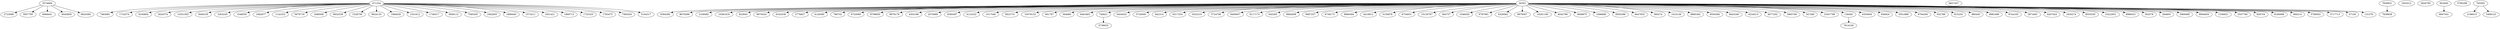 digraph g {
2723096;
7483981;
3739025;
1732574;
8160802;
6394382;
8676596;
2169482;
10381916;
2620374;
823943;
8970024;
6162538;
2776827;
10351563;
4128380;
5649105;
789742;
6720060;
3263245;
8799650;
8979176;
5957785;
6068441;
1548550;
4303186;
2070066;
1682977;
8385497;
4123232;
1017546;
1142333;
5979719;
5823731;
10078152;
1689506;
661787;
364680;
6463463;
740621;
6454022;
3720000;
9832538;
1528756;
6657457;
942314;
9624133;
6317254;
1984029;
3432310;
5724790;
7839931;
1551612;
1832012;
8409937;
2826793;
8117173;
645265;
1749317;
3574684;
8882608;
9987257;
3009112;
6738173;
952840;
5785299;
7585305;
8980494;
4419812;
3150876;
1602855;
6045859;
6620384;
6754931;
10130767;
364737;
1046020;
6787991;
4329562;
8979507;
10291190;
30352;
4042789;
3609975;
6847041;
2196015;
1096680;
8595398;
1899440;
8447933;
380274;
1010136;
8885362;
9550394;
1573211;
1951421;
8443340;
471224;
4234513;
4077202;
3965766;
347280;
10347789;
138492;
4355904;
7839928;
636924;
3551888;
6794394;
632786;
815254;
980445;
8981689;
9744165;
2873491;
4267024;
1630274;
8555530;
10222951;
8989331;
502578;
284805;
5969490;
8094954;
765592;
1336921;
2547784;
826754;
8180998;
1869713;
666214;
7614100;
5499123;
5789502;
3717713;
1725325;
57150;
131576;
1783475;
7385454;
5104317;
30352 -> 4329562 [ weight="1"]
30352 -> 10130767 [ weight="1"]
30352 -> 8979507 [ weight="1"]
30352 -> 8595398 [ weight="1"]
30352 -> 364737 [ weight="1"]
30352 -> 4419812 [ weight="1"]
30352 -> 6738173 [ weight="1"]
30352 -> 8885362 [ weight="1"]
30352 -> 1046020 [ weight="1"]
30352 -> 6754931 [ weight="1"]
30352 -> 9744165 [ weight="1"]
30352 -> 4123232 [ weight="1"]
30352 -> 740621 [ weight="1"]
30352 -> 10078152 [ weight="1"]
30352 -> 5789502 [ weight="1"]
30352 -> 8117173 [ weight="1"]
30352 -> 8447933 [ weight="1"]
30352 -> 5823731 [ weight="1"]
30352 -> 1017546 [ weight="1"]
30352 -> 942314 [ weight="1"]
30352 -> 6787991 [ weight="1"]
30352 -> 661787 [ weight="1"]
30352 -> 5724790 [ weight="1"]
30352 -> 8385497 [ weight="1"]
30352 -> 3720000 [ weight="1"]
30352 -> 9550394 [ weight="1"]
30352 -> 4234513 [ weight="1"]
30352 -> 4042789 [ weight="1"]
30352 -> 3717713 [ weight="1"]
30352 -> 4077202 [ weight="1"]
30352 -> 3965766 [ weight="1"]
30352 -> 131576 [ weight="1"]
30352 -> 347280 [ weight="1"]
30352 -> 138492 [ weight="1"]
30352 -> 4355904 [ weight="1"]
30352 -> 3609975 [ weight="1"]
30352 -> 826754 [ weight="1"]
30352 -> 6794394 [ weight="1"]
30352 -> 632786 [ weight="1"]
30352 -> 10347789 [ weight="1"]
30352 -> 1096680 [ weight="1"]
30352 -> 8443340 [ weight="1"]
30352 -> 380274 [ weight="1"]
30352 -> 815254 [ weight="1"]
30352 -> 8981689 [ weight="1"]
30352 -> 2873491 [ weight="1"]
30352 -> 1630274 [ weight="1"]
30352 -> 10222951 [ weight="1"]
30352 -> 502578 [ weight="1"]
30352 -> 980445 [ weight="1"]
30352 -> 4267024 [ weight="1"]
30352 -> 284805 [ weight="1"]
30352 -> 636924 [ weight="1"]
30352 -> 5969490 [ weight="1"]
30352 -> 1336921 [ weight="1"]
30352 -> 2547784 [ weight="1"]
30352 -> 9987257 [ weight="1"]
30352 -> 8180998 [ weight="1"]
30352 -> 6454022 [ weight="1"]
30352 -> 364680 [ weight="1"]
30352 -> 8094954 [ weight="1"]
30352 -> 8980494 [ weight="1"]
30352 -> 1010136 [ weight="1"]
30352 -> 2070066 [ weight="1"]
30352 -> 4303186 [ weight="1"]
30352 -> 8882608 [ weight="1"]
30352 -> 8555530 [ weight="1"]
30352 -> 3432310 [ weight="1"]
30352 -> 8979176 [ weight="1"]
30352 -> 8799650 [ weight="1"]
30352 -> 10291190 [ weight="1"]
30352 -> 3551888 [ weight="1"]
30352 -> 3150876 [ weight="1"]
30352 -> 57150 [ weight="1"]
30352 -> 6720060 [ weight="1"]
30352 -> 789742 [ weight="1"]
30352 -> 4128380 [ weight="1"]
30352 -> 8409937 [ weight="1"]
30352 -> 6162538 [ weight="1"]
30352 -> 8970024 [ weight="1"]
30352 -> 823943 [ weight="1"]
30352 -> 6463463 [ weight="1"]
30352 -> 6317254 [ weight="1"]
30352 -> 10381916 [ weight="1"]
30352 -> 645265 [ weight="1"]
30352 -> 2169482 [ weight="1"]
30352 -> 8676596 [ weight="1"]
30352 -> 6394382 [ weight="1"]
30352 -> 666214 [ weight="1"]
30352 -> 2776827 [ weight="1"]
30352 -> 8989331 [ weight="1"]
3574684 -> 6045859 [ weight="1"]
3574684 -> 6620384 [ weight="1"]
3574684 -> 6068441 [ weight="1"]
3574684 -> 5957785 [ weight="1"]
3574684 -> 2723096 [ weight="1"]
765592 -> 2196015 [ weight="1"]
765592 -> 5499123 [ weight="1"]
471224 -> 1951421 [ weight="1"]
471224 -> 9832538 [ weight="1"]
471224 -> 1602855 [ weight="1"]
471224 -> 9624133 [ weight="1"]
471224 -> 1528756 [ weight="1"]
471224 -> 1142333 [ weight="1"]
471224 -> 1749317 [ weight="1"]
471224 -> 1573211 [ weight="1"]
471224 -> 7385454 [ weight="1"]
471224 -> 1984029 [ weight="1"]
471224 -> 5979719 [ weight="1"]
471224 -> 1551612 [ weight="1"]
471224 -> 1869713 [ weight="1"]
471224 -> 1689506 [ weight="1"]
471224 -> 1725325 [ weight="1"]
471224 -> 1783475 [ weight="1"]
471224 -> 5104317 [ weight="1"]
471224 -> 1682977 [ weight="1"]
471224 -> 1548550 [ weight="1"]
471224 -> 3263245 [ weight="1"]
471224 -> 7585305 [ weight="1"]
471224 -> 5649105 [ weight="1"]
471224 -> 10351563 [ weight="1"]
471224 -> 1899440 [ weight="1"]
471224 -> 2620374 [ weight="1"]
471224 -> 8160802 [ weight="1"]
471224 -> 1732574 [ weight="1"]
471224 -> 7483981 [ weight="1"]
471224 -> 3009112 [ weight="1"]
7839931 -> 7839928 [ weight="1"]
952840 -> 6847041 [ weight="1"]
740621 -> 3739025 [ weight="1"]
138492 -> 7614100 [ weight="1"]
}